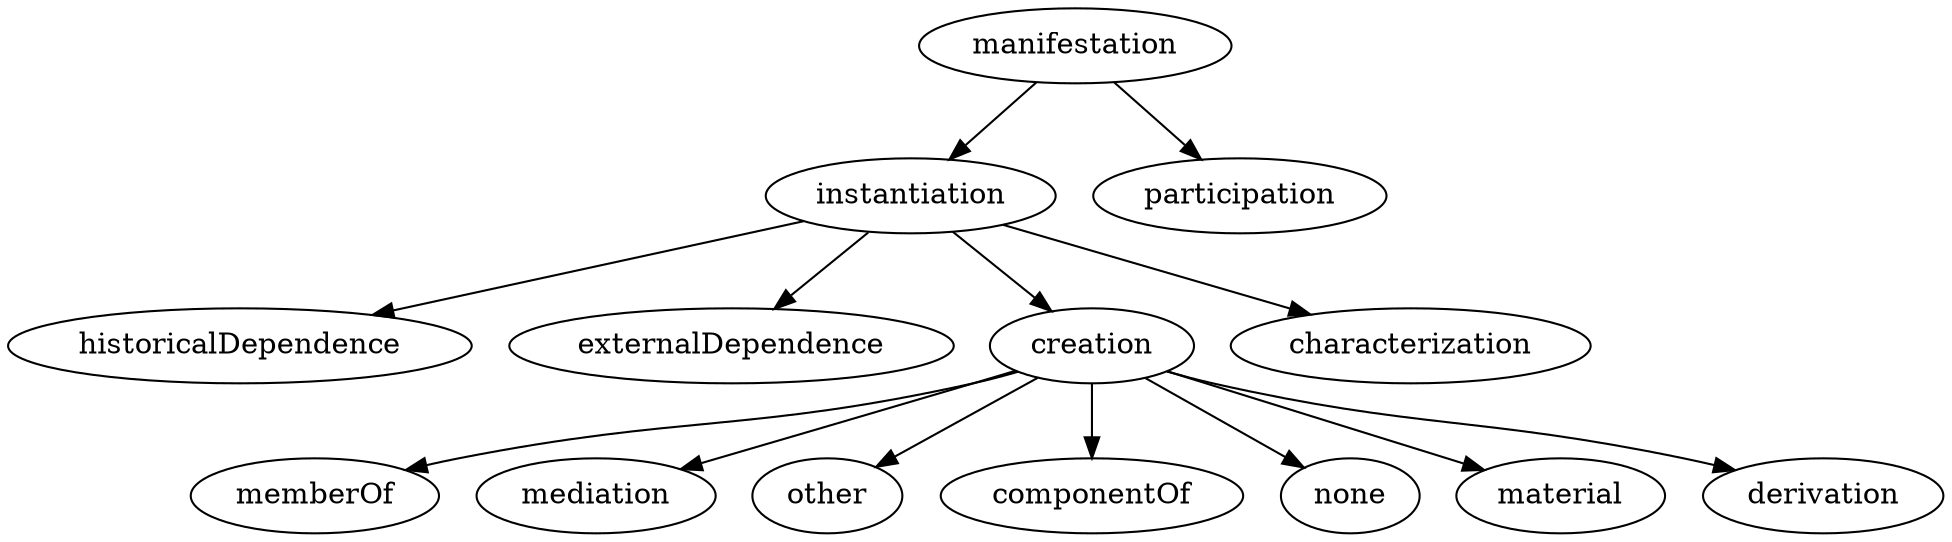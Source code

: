 strict digraph  {
manifestation;
instantiation;
participation;
historicalDependence;
externalDependence;
creation;
characterization;
memberOf;
mediation;
other;
componentOf;
none;
material;
derivation;
manifestation -> instantiation;
manifestation -> participation;
instantiation -> historicalDependence;
instantiation -> externalDependence;
instantiation -> creation;
instantiation -> characterization;
creation -> memberOf;
creation -> mediation;
creation -> other;
creation -> componentOf;
creation -> none;
creation -> material;
creation -> derivation;
}
